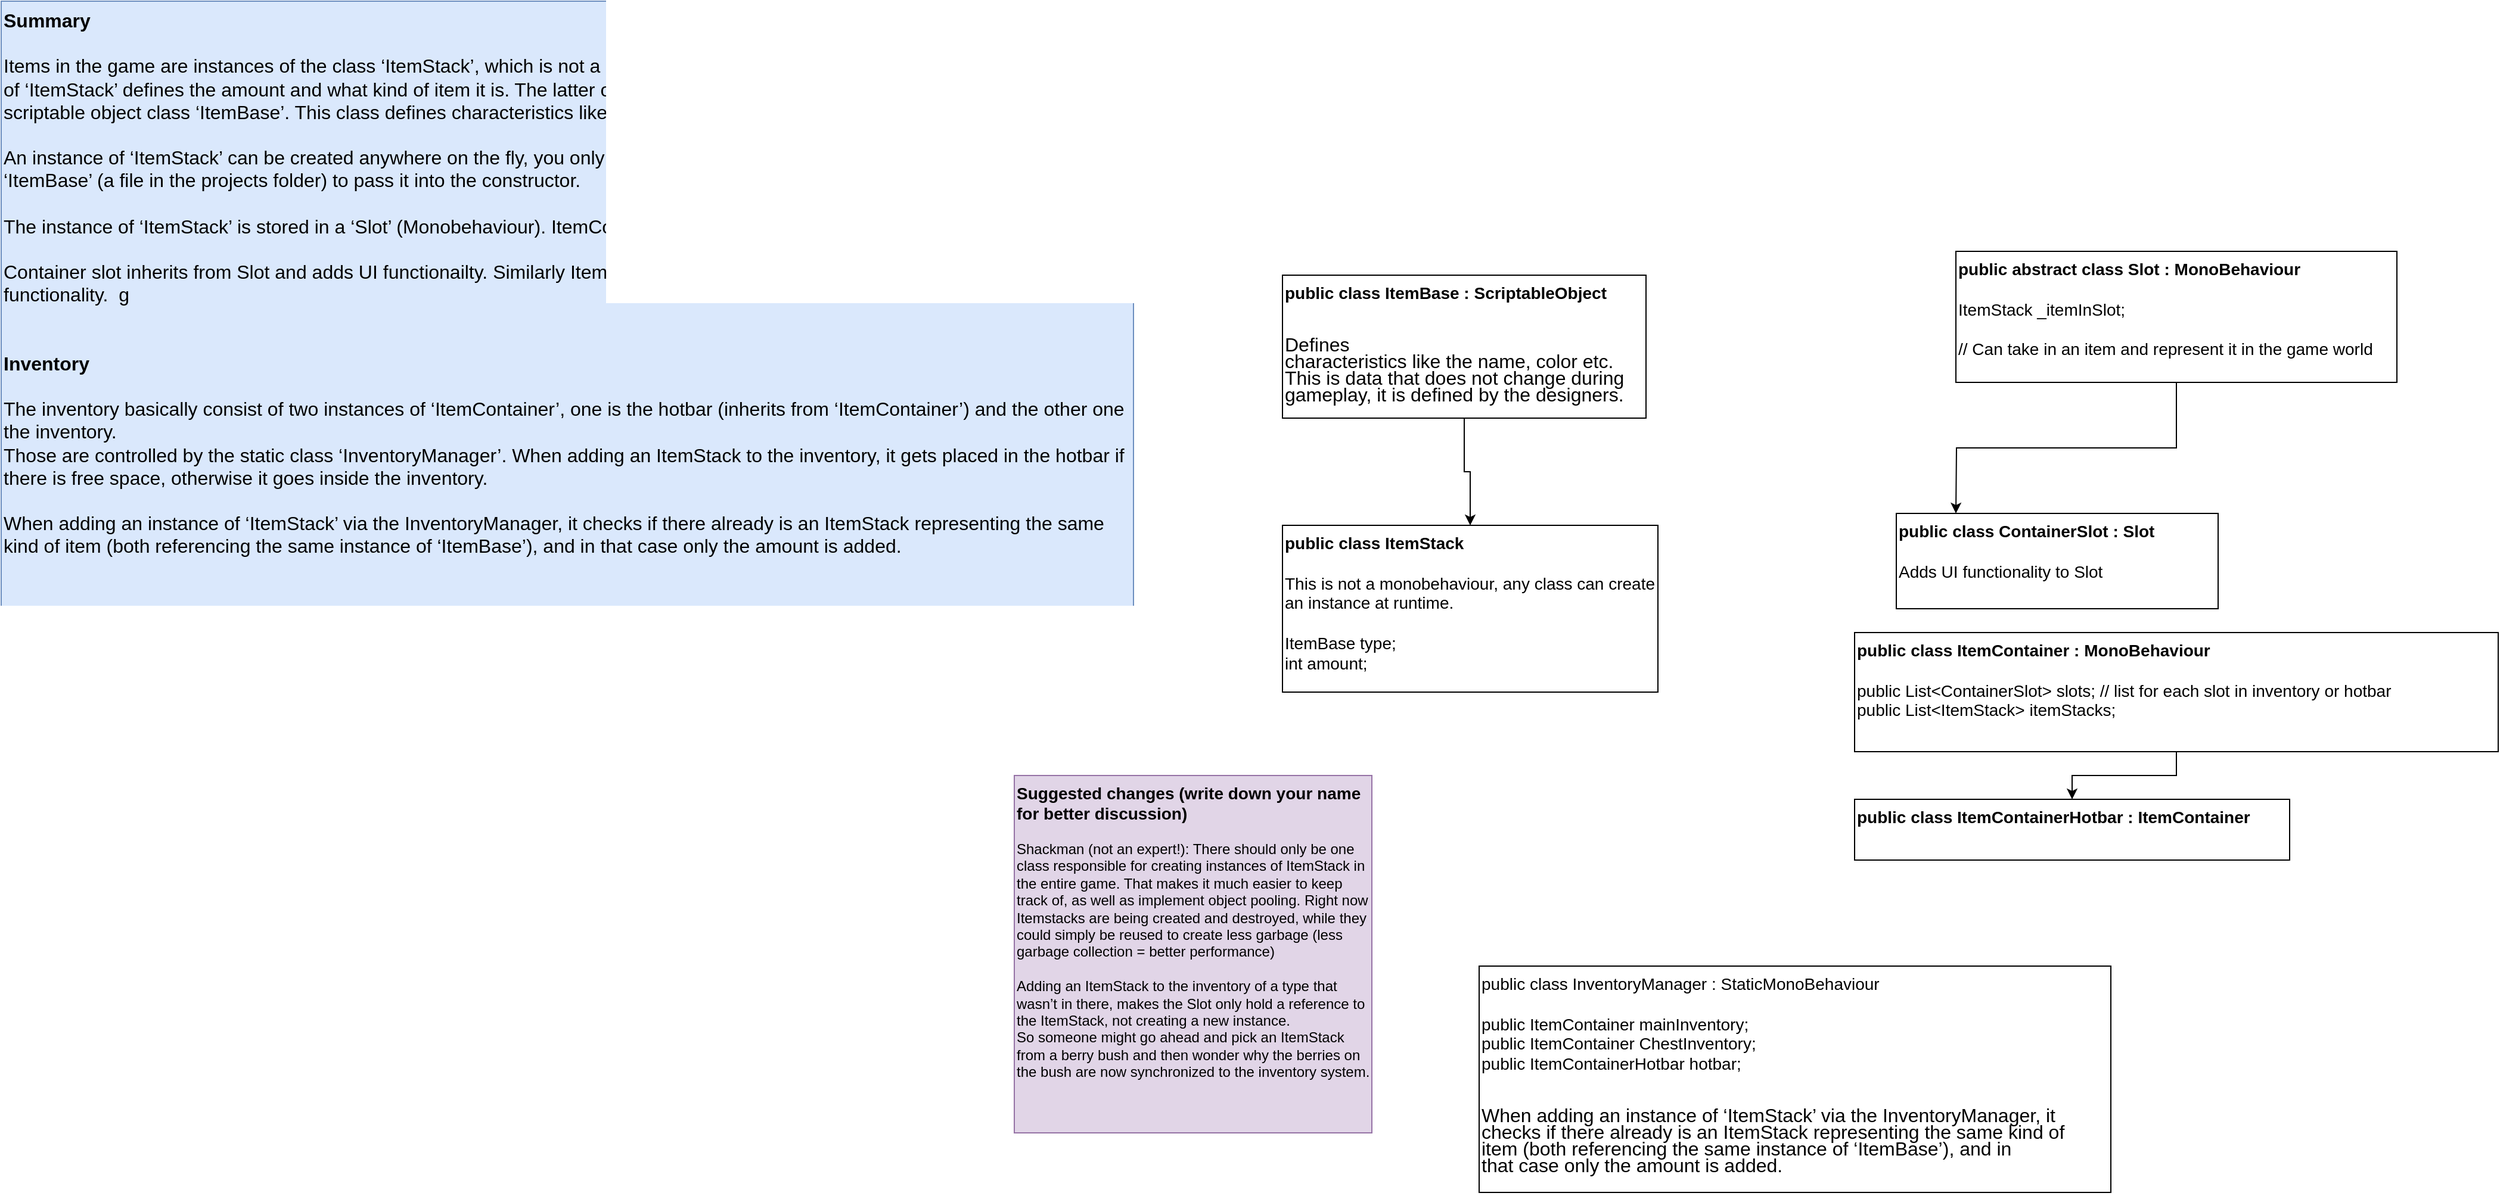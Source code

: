 <mxfile version="20.2.4" type="github">
  <diagram id="cen_i1RHmq_5vS7J9Gh5" name="Page-1">
    <mxGraphModel dx="4228" dy="1970" grid="1" gridSize="10" guides="1" tooltips="1" connect="1" arrows="1" fold="1" page="1" pageScale="1" pageWidth="850" pageHeight="1100" math="0" shadow="0">
      <root>
        <mxCell id="0" />
        <mxCell id="1" parent="0" />
        <mxCell id="9ayToyOtu8oUKvdpPZHS-1" value="&lt;font size=&quot;1&quot;&gt;&lt;b style=&quot;font-size: 14px;&quot;&gt;Suggested changes (write down your name for better discussion)&lt;/b&gt;&lt;/font&gt;&lt;br&gt;&lt;br&gt;&lt;div&gt;Shackman (not an expert!): There should only be one class responsible for creating instances of ItemStack in the entire game. That makes it much easier to keep track of, as well as implement object pooling. Right now Itemstacks are being created and destroyed, while they could simply be reused to create less garbage (less garbage collection = better performance)&lt;/div&gt;&lt;div&gt;&lt;br&gt;&lt;/div&gt;&lt;div&gt;Adding an ItemStack to the inventory of a type that wasn’t in there, makes the Slot only hold a reference to the ItemStack, not creating a new instance.&lt;br&gt;So someone might go ahead and pick an ItemStack from a berry bush and then wonder why the berries on the bush are now synchronized to the inventory system.&lt;br&gt;&lt;/div&gt;&lt;div&gt;&lt;br&gt;&lt;/div&gt;&lt;div&gt;&lt;br&gt;&lt;/div&gt;&lt;div&gt;&lt;br&gt;&lt;/div&gt;" style="whiteSpace=wrap;html=1;aspect=fixed;fillColor=#e1d5e7;strokeColor=#9673a6;align=left;verticalAlign=top;" parent="1" vertex="1">
          <mxGeometry x="-1630" y="-100" width="300" height="300" as="geometry" />
        </mxCell>
        <mxCell id="NL6LZe0rqqw29WmjIXu0-12" style="edgeStyle=orthogonalEdgeStyle;rounded=0;orthogonalLoop=1;jettySize=auto;html=1;fontSize=14;" parent="1" source="NL6LZe0rqqw29WmjIXu0-2" target="NL6LZe0rqqw29WmjIXu0-11" edge="1">
          <mxGeometry relative="1" as="geometry" />
        </mxCell>
        <mxCell id="NL6LZe0rqqw29WmjIXu0-2" value="&lt;div&gt;&lt;b&gt;public class ItemBase : ScriptableObject&lt;/b&gt;&lt;br&gt;&lt;/div&gt;&lt;div&gt;&lt;p style=&quot;margin-bottom: 0in; line-height: 100%&quot; align=&quot;left&quot;&gt;&lt;br&gt;&lt;font face=&quot;Liberation Sans, sans-serif&quot;&gt;&lt;font style=&quot;font-size: 12pt&quot; size=&quot;3&quot;&gt;&lt;span style=&quot;text-decoration: none&quot;&gt;&lt;span style=&quot;font-style: normal&quot;&gt;&lt;span style=&quot;font-weight: normal&quot;&gt;Defines&lt;br&gt;characteristics like the name, color etc. This is data that does not change during gameplay, it is defined by the designers.&lt;br&gt;&lt;/span&gt;&lt;/span&gt;&lt;/span&gt;&lt;/font&gt;&lt;/font&gt;&lt;/p&gt;&lt;br&gt;&lt;/div&gt;&lt;div&gt;&lt;br&gt;&lt;/div&gt;&lt;div&gt;&lt;br&gt;&lt;/div&gt;" style="rounded=0;whiteSpace=wrap;html=1;fontSize=14;align=left;verticalAlign=top;" parent="1" vertex="1">
          <mxGeometry x="-1405" y="-520" width="305" height="120" as="geometry" />
        </mxCell>
        <mxCell id="NL6LZe0rqqw29WmjIXu0-5" style="edgeStyle=orthogonalEdgeStyle;rounded=0;orthogonalLoop=1;jettySize=auto;html=1;fontSize=14;" parent="1" source="NL6LZe0rqqw29WmjIXu0-3" edge="1">
          <mxGeometry relative="1" as="geometry">
            <mxPoint x="-840" y="-320" as="targetPoint" />
          </mxGeometry>
        </mxCell>
        <mxCell id="NL6LZe0rqqw29WmjIXu0-3" value="&lt;div&gt;&lt;b&gt;public abstract class Slot : MonoBehaviour&lt;/b&gt;&lt;/div&gt;&lt;div&gt;&lt;br&gt;&lt;/div&gt;&lt;div&gt;ItemStack _itemInSlot;&lt;/div&gt;&lt;div&gt;&lt;br&gt;&lt;/div&gt;&lt;div&gt;// Can take in an item and represent it in the game world&lt;/div&gt;&lt;div&gt;&lt;br&gt;&lt;/div&gt;" style="rounded=0;whiteSpace=wrap;html=1;fontSize=14;align=left;verticalAlign=top;" parent="1" vertex="1">
          <mxGeometry x="-840" y="-540" width="370" height="110" as="geometry" />
        </mxCell>
        <mxCell id="NL6LZe0rqqw29WmjIXu0-6" value="&lt;div&gt;&lt;b&gt;public class ContainerSlot : Slot&lt;/b&gt;&lt;/div&gt;&lt;div&gt;&lt;br&gt;&lt;/div&gt;&lt;div&gt;Adds UI functionality to Slot&lt;/div&gt;&lt;div&gt;&lt;br&gt;&lt;/div&gt;" style="rounded=0;whiteSpace=wrap;html=1;fontSize=14;align=left;verticalAlign=top;" parent="1" vertex="1">
          <mxGeometry x="-890" y="-320" width="270" height="80" as="geometry" />
        </mxCell>
        <mxCell id="NL6LZe0rqqw29WmjIXu0-8" value="&lt;div&gt;public class InventoryManager : StaticMonoBehaviour&lt;/div&gt;&lt;div&gt;&lt;br&gt;&lt;/div&gt;&lt;div&gt;public ItemContainer mainInventory;&lt;br&gt;public ItemContainer ChestInventory;&lt;br&gt;public ItemContainerHotbar hotbar;&lt;br&gt;&lt;/div&gt;&lt;div&gt;&lt;p style=&quot;margin-bottom: 0in; font-style: normal; font-weight: normal; line-height: 100%; text-decoration: none&quot; align=&quot;left&quot;&gt;&lt;br&gt;&lt;font face=&quot;Liberation Sans, sans-serif&quot;&gt;&lt;font style=&quot;font-size: 12pt&quot; size=&quot;3&quot;&gt;When adding an instance of ‘ItemStack’ via the InventoryManager, it&lt;br&gt;checks if there already is an ItemStack representing the same kind of&lt;br&gt;item (both referencing the same instance of ‘ItemBase’), and in&lt;br&gt;that case only the amount is added.&lt;/font&gt;&lt;/font&gt;&lt;/p&gt;&lt;br&gt;&lt;/div&gt;" style="rounded=0;whiteSpace=wrap;html=1;fontSize=14;align=left;verticalAlign=top;" parent="1" vertex="1">
          <mxGeometry x="-1240" y="60" width="530" height="190" as="geometry" />
        </mxCell>
        <mxCell id="NL6LZe0rqqw29WmjIXu0-11" value="&lt;b&gt;public class ItemStack&lt;/b&gt;&lt;div&gt;&lt;br&gt;This is not a monobehaviour, any class can create an instance at runtime.&lt;/div&gt;&lt;div&gt;&lt;br&gt;&lt;/div&gt;&lt;div&gt;ItemBase type;&lt;/div&gt;&lt;div&gt;int amount;&lt;/div&gt;&lt;div&gt;&lt;br&gt;&lt;/div&gt;" style="rounded=0;whiteSpace=wrap;html=1;fontSize=14;align=left;verticalAlign=top;" parent="1" vertex="1">
          <mxGeometry x="-1405" y="-310" width="315" height="140" as="geometry" />
        </mxCell>
        <mxCell id="NL6LZe0rqqw29WmjIXu0-17" style="edgeStyle=orthogonalEdgeStyle;rounded=0;orthogonalLoop=1;jettySize=auto;html=1;fontFamily=Helvetica;fontSize=16;fontColor=default;" parent="1" source="NL6LZe0rqqw29WmjIXu0-13" target="NL6LZe0rqqw29WmjIXu0-14" edge="1">
          <mxGeometry relative="1" as="geometry" />
        </mxCell>
        <mxCell id="NL6LZe0rqqw29WmjIXu0-13" value="&lt;div&gt;&lt;b&gt;public class ItemContainer : MonoBehaviour&lt;/b&gt;&lt;/div&gt;&lt;div&gt;&lt;b&gt;&lt;br&gt;&lt;/b&gt;&lt;/div&gt;&lt;div&gt;public List&amp;lt;ContainerSlot&amp;gt; slots; // list for each slot in inventory or hotbar&lt;br&gt;public List&amp;lt;ItemStack&amp;gt; itemStacks;&lt;/div&gt;&lt;div&gt;&lt;br&gt;&lt;/div&gt;&lt;div&gt;&lt;br&gt;&lt;/div&gt;" style="rounded=0;whiteSpace=wrap;html=1;fontSize=14;align=left;verticalAlign=top;" parent="1" vertex="1">
          <mxGeometry x="-925" y="-220" width="540" height="100" as="geometry" />
        </mxCell>
        <mxCell id="NL6LZe0rqqw29WmjIXu0-14" value="&lt;div&gt;&lt;b&gt;public class ItemContainerHotbar : ItemContainer&lt;/b&gt;&lt;/div&gt;&lt;div&gt;&lt;b&gt;&lt;br&gt;&lt;/b&gt;&lt;/div&gt;&lt;div&gt;&lt;b&gt;&lt;br&gt;&lt;/b&gt;&lt;/div&gt;&lt;div&gt;&lt;b&gt;&lt;br&gt;&lt;/b&gt;&lt;/div&gt;" style="rounded=0;whiteSpace=wrap;html=1;fontFamily=Helvetica;fontSize=14;fontColor=default;strokeColor=default;fillColor=default;align=left;verticalAlign=top;" parent="1" vertex="1">
          <mxGeometry x="-925" y="-80" width="365" height="51" as="geometry" />
        </mxCell>
        <mxCell id="NL6LZe0rqqw29WmjIXu0-16" value="&lt;b&gt;Summary&lt;/b&gt;&lt;br&gt;&lt;br&gt;Items in the game are instances of the class ‘ItemStack’, which is not a monobehaviour and can be created at runtime. Each instance of ‘ItemStack’ defines the amount and what kind of item it is. The latter one is defined by having a reference to an instance of the scriptable object class ‘ItemBase’. This class defines characteristics like the name, color etc. &lt;br&gt;&lt;br&gt;An instance of ‘ItemStack’ can be created anywhere on the fly, you only need a reference to an instance of the scriptable object ‘ItemBase’ (a file in the projects folder) to pass it into the constructor. &lt;br&gt;&lt;br&gt;&lt;div&gt;The instance of ‘ItemStack’ is stored in a ‘Slot’ (Monobehaviour). ItemContainer holds a list of ‘Slot’. &lt;br&gt;&lt;/div&gt;&lt;div&gt;&lt;br&gt;&lt;/div&gt;Container slot inherits from Slot and adds UI functionailty. Similarly ItemContainerHotbar inherits from ItemContainer and adds UI functionality.&amp;nbsp; g&lt;br&gt;&lt;br&gt;&lt;br&gt;&lt;b&gt;Inventory&lt;/b&gt;&lt;br&gt;&lt;br&gt;The inventory basically consist of two instances of ‘ItemContainer’, one is the hotbar (inherits from ‘ItemContainer’) and the other one the inventory.&lt;br&gt;Those are controlled by the static class ‘InventoryManager’. When adding an ItemStack to the inventory, it gets placed in the hotbar if there is free space, otherwise it goes inside the inventory.&lt;br&gt;&lt;br&gt;When adding an instance of ‘ItemStack’ via the InventoryManager, it checks if there already is an ItemStack representing the same kind of item (both referencing the same instance of ‘ItemBase’), and in that case only the amount is added." style="rounded=0;whiteSpace=wrap;html=1;fontFamily=Helvetica;fontSize=16;strokeColor=#6c8ebf;fillColor=#dae8fc;align=left;verticalAlign=top;" parent="1" vertex="1">
          <mxGeometry x="-2480" y="-750" width="950" height="535" as="geometry" />
        </mxCell>
      </root>
    </mxGraphModel>
  </diagram>
</mxfile>
